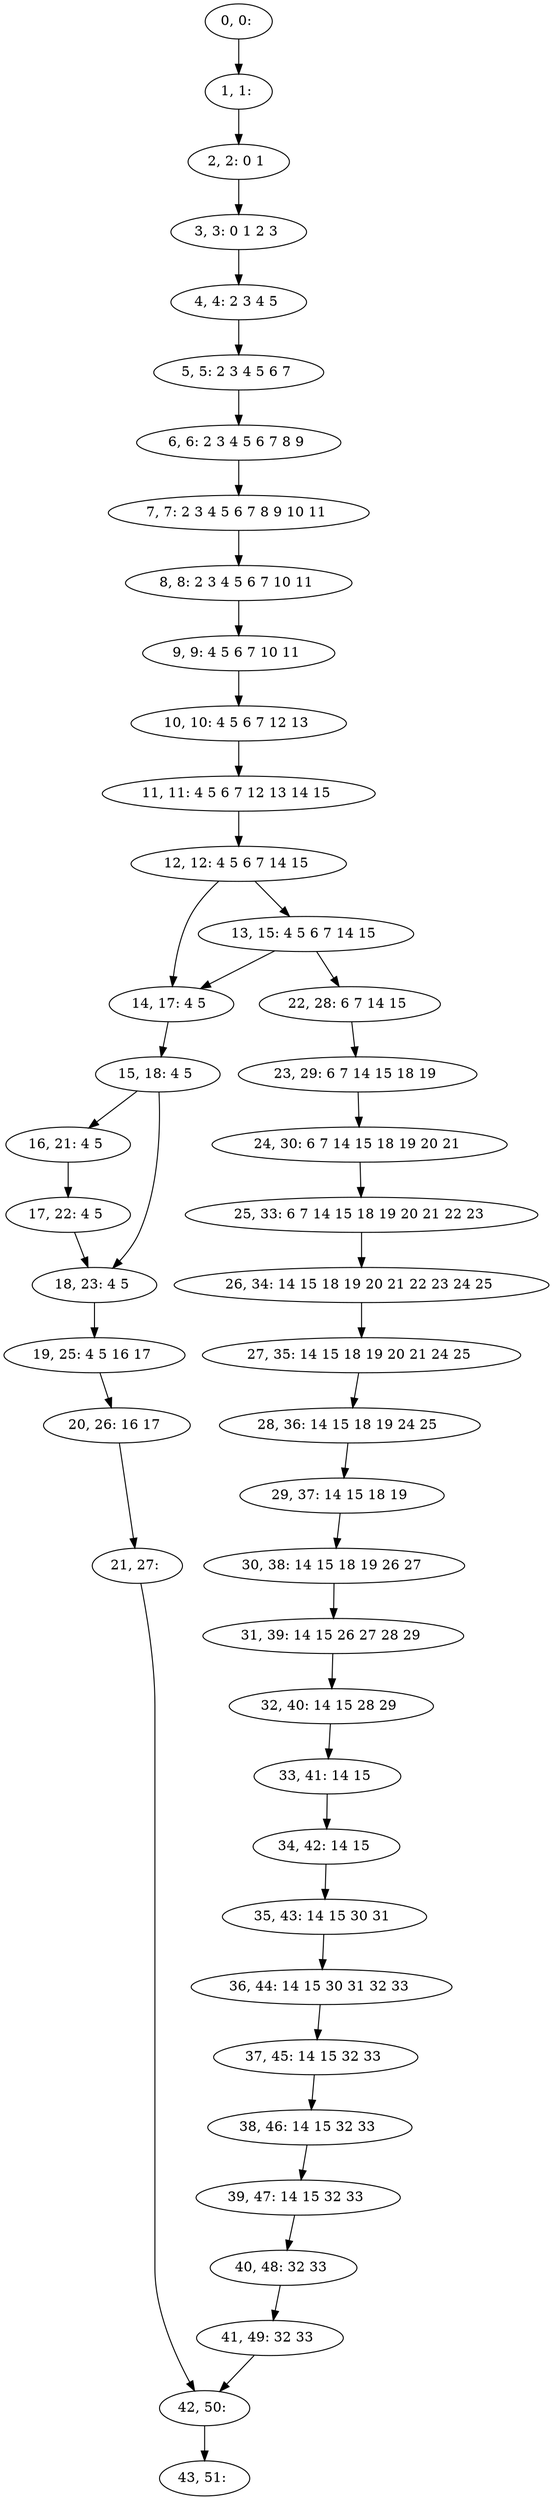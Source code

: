 digraph G {
0[label="0, 0: "];
1[label="1, 1: "];
2[label="2, 2: 0 1 "];
3[label="3, 3: 0 1 2 3 "];
4[label="4, 4: 2 3 4 5 "];
5[label="5, 5: 2 3 4 5 6 7 "];
6[label="6, 6: 2 3 4 5 6 7 8 9 "];
7[label="7, 7: 2 3 4 5 6 7 8 9 10 11 "];
8[label="8, 8: 2 3 4 5 6 7 10 11 "];
9[label="9, 9: 4 5 6 7 10 11 "];
10[label="10, 10: 4 5 6 7 12 13 "];
11[label="11, 11: 4 5 6 7 12 13 14 15 "];
12[label="12, 12: 4 5 6 7 14 15 "];
13[label="13, 15: 4 5 6 7 14 15 "];
14[label="14, 17: 4 5 "];
15[label="15, 18: 4 5 "];
16[label="16, 21: 4 5 "];
17[label="17, 22: 4 5 "];
18[label="18, 23: 4 5 "];
19[label="19, 25: 4 5 16 17 "];
20[label="20, 26: 16 17 "];
21[label="21, 27: "];
22[label="22, 28: 6 7 14 15 "];
23[label="23, 29: 6 7 14 15 18 19 "];
24[label="24, 30: 6 7 14 15 18 19 20 21 "];
25[label="25, 33: 6 7 14 15 18 19 20 21 22 23 "];
26[label="26, 34: 14 15 18 19 20 21 22 23 24 25 "];
27[label="27, 35: 14 15 18 19 20 21 24 25 "];
28[label="28, 36: 14 15 18 19 24 25 "];
29[label="29, 37: 14 15 18 19 "];
30[label="30, 38: 14 15 18 19 26 27 "];
31[label="31, 39: 14 15 26 27 28 29 "];
32[label="32, 40: 14 15 28 29 "];
33[label="33, 41: 14 15 "];
34[label="34, 42: 14 15 "];
35[label="35, 43: 14 15 30 31 "];
36[label="36, 44: 14 15 30 31 32 33 "];
37[label="37, 45: 14 15 32 33 "];
38[label="38, 46: 14 15 32 33 "];
39[label="39, 47: 14 15 32 33 "];
40[label="40, 48: 32 33 "];
41[label="41, 49: 32 33 "];
42[label="42, 50: "];
43[label="43, 51: "];
0->1 ;
1->2 ;
2->3 ;
3->4 ;
4->5 ;
5->6 ;
6->7 ;
7->8 ;
8->9 ;
9->10 ;
10->11 ;
11->12 ;
12->13 ;
12->14 ;
13->14 ;
13->22 ;
14->15 ;
15->16 ;
15->18 ;
16->17 ;
17->18 ;
18->19 ;
19->20 ;
20->21 ;
21->42 ;
22->23 ;
23->24 ;
24->25 ;
25->26 ;
26->27 ;
27->28 ;
28->29 ;
29->30 ;
30->31 ;
31->32 ;
32->33 ;
33->34 ;
34->35 ;
35->36 ;
36->37 ;
37->38 ;
38->39 ;
39->40 ;
40->41 ;
41->42 ;
42->43 ;
}

